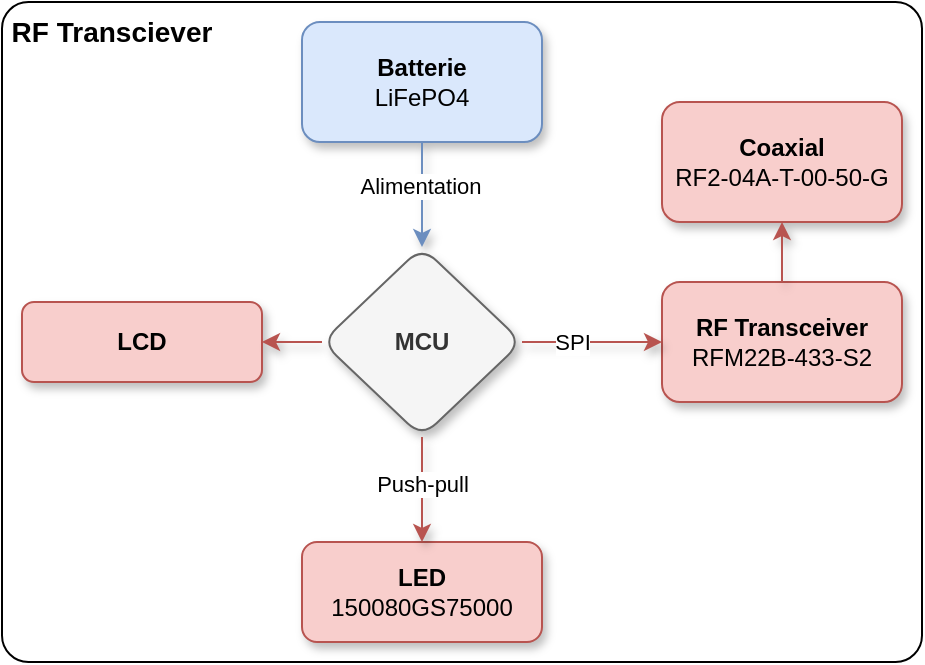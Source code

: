 <mxfile version="24.7.17">
  <diagram name="Page-1" id="NxskJo8XqlLwWPvengEt">
    <mxGraphModel dx="1434" dy="778" grid="1" gridSize="10" guides="1" tooltips="1" connect="1" arrows="1" fold="1" page="1" pageScale="1" pageWidth="827" pageHeight="1169" math="0" shadow="0">
      <root>
        <mxCell id="0" />
        <mxCell id="1" parent="0" />
        <mxCell id="VUWoUcHbOZ1ha3Gr5_bl-1" value="" style="rounded=1;whiteSpace=wrap;html=1;imageWidth=24;arcSize=4;" vertex="1" parent="1">
          <mxGeometry x="190" y="210" width="460" height="330" as="geometry" />
        </mxCell>
        <mxCell id="VUWoUcHbOZ1ha3Gr5_bl-3" value="&lt;b&gt;MCU&lt;/b&gt;" style="rhombus;whiteSpace=wrap;html=1;rounded=1;shadow=1;fillColor=#f5f5f5;fontColor=#333333;strokeColor=#666666;" vertex="1" parent="1">
          <mxGeometry x="350" y="332.5" width="100" height="95" as="geometry" />
        </mxCell>
        <mxCell id="VUWoUcHbOZ1ha3Gr5_bl-4" value="&lt;div&gt;&lt;b&gt;RF Transceiver&lt;/b&gt;&lt;/div&gt;RFM22B-433-S2" style="rounded=1;whiteSpace=wrap;html=1;fillColor=#f8cecc;strokeColor=#b85450;shadow=1;" vertex="1" parent="1">
          <mxGeometry x="520" y="350" width="120" height="60" as="geometry" />
        </mxCell>
        <mxCell id="VUWoUcHbOZ1ha3Gr5_bl-5" value="&lt;b&gt;Coaxial&lt;/b&gt;&lt;div&gt;RF2-04A-T-00-50-G&lt;br&gt;&lt;/div&gt;" style="rounded=1;whiteSpace=wrap;html=1;fillColor=#f8cecc;strokeColor=#b85450;shadow=1;" vertex="1" parent="1">
          <mxGeometry x="520" y="260" width="120" height="60" as="geometry" />
        </mxCell>
        <mxCell id="VUWoUcHbOZ1ha3Gr5_bl-6" value="" style="endArrow=classic;html=1;rounded=0;entryX=0;entryY=0.5;entryDx=0;entryDy=0;exitX=1;exitY=0.5;exitDx=0;exitDy=0;fillColor=#f8cecc;strokeColor=#b85450;shadow=1;" edge="1" parent="1" source="VUWoUcHbOZ1ha3Gr5_bl-3" target="VUWoUcHbOZ1ha3Gr5_bl-4">
          <mxGeometry width="50" height="50" relative="1" as="geometry">
            <mxPoint x="390" y="430" as="sourcePoint" />
            <mxPoint x="440" y="380" as="targetPoint" />
          </mxGeometry>
        </mxCell>
        <mxCell id="VUWoUcHbOZ1ha3Gr5_bl-7" value="SPI" style="edgeLabel;html=1;align=center;verticalAlign=middle;resizable=0;points=[];" vertex="1" connectable="0" parent="VUWoUcHbOZ1ha3Gr5_bl-6">
          <mxGeometry x="-0.3" relative="1" as="geometry">
            <mxPoint as="offset" />
          </mxGeometry>
        </mxCell>
        <mxCell id="VUWoUcHbOZ1ha3Gr5_bl-8" value="" style="endArrow=classic;html=1;rounded=0;entryX=0.5;entryY=1;entryDx=0;entryDy=0;exitX=0.5;exitY=0;exitDx=0;exitDy=0;fillColor=#f8cecc;strokeColor=#b85450;shadow=1;" edge="1" parent="1" source="VUWoUcHbOZ1ha3Gr5_bl-4" target="VUWoUcHbOZ1ha3Gr5_bl-5">
          <mxGeometry width="50" height="50" relative="1" as="geometry">
            <mxPoint x="390" y="430" as="sourcePoint" />
            <mxPoint x="440" y="380" as="targetPoint" />
          </mxGeometry>
        </mxCell>
        <mxCell id="VUWoUcHbOZ1ha3Gr5_bl-10" value="&lt;b&gt;LCD&lt;/b&gt;" style="rounded=1;whiteSpace=wrap;html=1;fillColor=#f8cecc;strokeColor=#b85450;shadow=1;" vertex="1" parent="1">
          <mxGeometry x="200" y="360" width="120" height="40" as="geometry" />
        </mxCell>
        <mxCell id="VUWoUcHbOZ1ha3Gr5_bl-11" style="edgeStyle=orthogonalEdgeStyle;rounded=0;orthogonalLoop=1;jettySize=auto;html=1;exitX=0.5;exitY=1;exitDx=0;exitDy=0;" edge="1" parent="1" source="VUWoUcHbOZ1ha3Gr5_bl-10" target="VUWoUcHbOZ1ha3Gr5_bl-10">
          <mxGeometry relative="1" as="geometry" />
        </mxCell>
        <mxCell id="VUWoUcHbOZ1ha3Gr5_bl-12" value="" style="endArrow=classic;html=1;rounded=0;entryX=1;entryY=0.5;entryDx=0;entryDy=0;exitX=0;exitY=0.5;exitDx=0;exitDy=0;fillColor=#f8cecc;strokeColor=#b85450;shadow=1;" edge="1" parent="1" source="VUWoUcHbOZ1ha3Gr5_bl-3" target="VUWoUcHbOZ1ha3Gr5_bl-10">
          <mxGeometry width="50" height="50" relative="1" as="geometry">
            <mxPoint x="390" y="430" as="sourcePoint" />
            <mxPoint x="440" y="380" as="targetPoint" />
          </mxGeometry>
        </mxCell>
        <mxCell id="VUWoUcHbOZ1ha3Gr5_bl-15" value="&lt;b&gt;Batterie&lt;/b&gt;&lt;div&gt;LiFePO4&lt;/div&gt;" style="rounded=1;whiteSpace=wrap;html=1;fillColor=#dae8fc;strokeColor=#6c8ebf;shadow=1;" vertex="1" parent="1">
          <mxGeometry x="340" y="220" width="120" height="60" as="geometry" />
        </mxCell>
        <mxCell id="VUWoUcHbOZ1ha3Gr5_bl-16" value="" style="endArrow=classic;html=1;rounded=0;exitX=0.5;exitY=1;exitDx=0;exitDy=0;entryX=0.5;entryY=0;entryDx=0;entryDy=0;fillColor=#dae8fc;strokeColor=#6c8ebf;shadow=1;" edge="1" parent="1" source="VUWoUcHbOZ1ha3Gr5_bl-15" target="VUWoUcHbOZ1ha3Gr5_bl-3">
          <mxGeometry width="50" height="50" relative="1" as="geometry">
            <mxPoint x="390" y="430" as="sourcePoint" />
            <mxPoint x="440" y="380" as="targetPoint" />
          </mxGeometry>
        </mxCell>
        <mxCell id="VUWoUcHbOZ1ha3Gr5_bl-17" value="Alimentation" style="edgeLabel;html=1;align=center;verticalAlign=middle;resizable=0;points=[];" vertex="1" connectable="0" parent="VUWoUcHbOZ1ha3Gr5_bl-16">
          <mxGeometry x="-0.162" y="-1" relative="1" as="geometry">
            <mxPoint as="offset" />
          </mxGeometry>
        </mxCell>
        <mxCell id="VUWoUcHbOZ1ha3Gr5_bl-18" value="&lt;b&gt;LED&lt;/b&gt;&lt;div&gt;150080GS75000&lt;br&gt;&lt;/div&gt;" style="rounded=1;whiteSpace=wrap;html=1;fillColor=#f8cecc;strokeColor=#b85450;shadow=1;" vertex="1" parent="1">
          <mxGeometry x="340" y="480" width="120" height="50" as="geometry" />
        </mxCell>
        <mxCell id="VUWoUcHbOZ1ha3Gr5_bl-19" value="" style="endArrow=classic;html=1;rounded=0;entryX=0.5;entryY=0;entryDx=0;entryDy=0;exitX=0.5;exitY=1;exitDx=0;exitDy=0;fillColor=#f8cecc;strokeColor=#b85450;shadow=1;" edge="1" parent="1" source="VUWoUcHbOZ1ha3Gr5_bl-3" target="VUWoUcHbOZ1ha3Gr5_bl-18">
          <mxGeometry width="50" height="50" relative="1" as="geometry">
            <mxPoint x="390" y="430" as="sourcePoint" />
            <mxPoint x="440" y="380" as="targetPoint" />
          </mxGeometry>
        </mxCell>
        <mxCell id="VUWoUcHbOZ1ha3Gr5_bl-20" value="Push-pull" style="edgeLabel;html=1;align=center;verticalAlign=middle;resizable=0;points=[];" vertex="1" connectable="0" parent="VUWoUcHbOZ1ha3Gr5_bl-19">
          <mxGeometry x="-0.103" relative="1" as="geometry">
            <mxPoint as="offset" />
          </mxGeometry>
        </mxCell>
        <mxCell id="VUWoUcHbOZ1ha3Gr5_bl-22" value="&lt;font style=&quot;font-size: 14px;&quot;&gt;&lt;b&gt;RF Transciever&lt;/b&gt;&lt;/font&gt;" style="text;html=1;align=center;verticalAlign=middle;whiteSpace=wrap;rounded=0;" vertex="1" parent="1">
          <mxGeometry x="190" y="210" width="110" height="30" as="geometry" />
        </mxCell>
      </root>
    </mxGraphModel>
  </diagram>
</mxfile>
